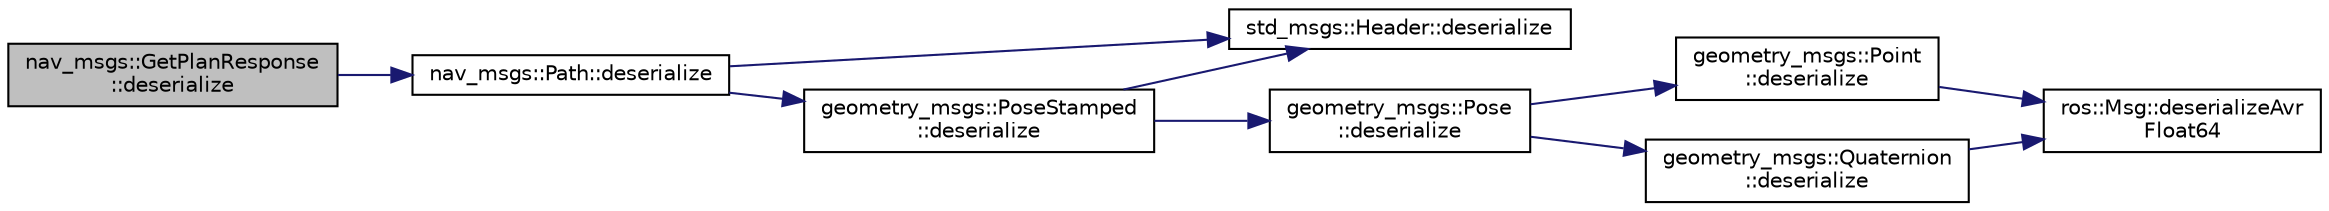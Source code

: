 digraph "nav_msgs::GetPlanResponse::deserialize"
{
  edge [fontname="Helvetica",fontsize="10",labelfontname="Helvetica",labelfontsize="10"];
  node [fontname="Helvetica",fontsize="10",shape=record];
  rankdir="LR";
  Node1 [label="nav_msgs::GetPlanResponse\l::deserialize",height=0.2,width=0.4,color="black", fillcolor="grey75", style="filled" fontcolor="black"];
  Node1 -> Node2 [color="midnightblue",fontsize="10",style="solid",fontname="Helvetica"];
  Node2 [label="nav_msgs::Path::deserialize",height=0.2,width=0.4,color="black", fillcolor="white", style="filled",URL="$classnav__msgs_1_1_path.html#a7e829619cd94cd99e564242e6f6309a0"];
  Node2 -> Node3 [color="midnightblue",fontsize="10",style="solid",fontname="Helvetica"];
  Node3 [label="std_msgs::Header::deserialize",height=0.2,width=0.4,color="black", fillcolor="white", style="filled",URL="$classstd__msgs_1_1_header.html#a077354cf11d752b6f4fc7c437ec29ac2"];
  Node2 -> Node4 [color="midnightblue",fontsize="10",style="solid",fontname="Helvetica"];
  Node4 [label="geometry_msgs::PoseStamped\l::deserialize",height=0.2,width=0.4,color="black", fillcolor="white", style="filled",URL="$classgeometry__msgs_1_1_pose_stamped.html#a5ece3f27129d8ccbf25566e8296e81e9"];
  Node4 -> Node3 [color="midnightblue",fontsize="10",style="solid",fontname="Helvetica"];
  Node4 -> Node5 [color="midnightblue",fontsize="10",style="solid",fontname="Helvetica"];
  Node5 [label="geometry_msgs::Pose\l::deserialize",height=0.2,width=0.4,color="black", fillcolor="white", style="filled",URL="$classgeometry__msgs_1_1_pose.html#a17f97030f8c390c1f4351ccafa0edec8"];
  Node5 -> Node6 [color="midnightblue",fontsize="10",style="solid",fontname="Helvetica"];
  Node6 [label="geometry_msgs::Point\l::deserialize",height=0.2,width=0.4,color="black", fillcolor="white", style="filled",URL="$classgeometry__msgs_1_1_point.html#a29b8448415203bbc983901c4e40df3cc"];
  Node6 -> Node7 [color="midnightblue",fontsize="10",style="solid",fontname="Helvetica"];
  Node7 [label="ros::Msg::deserializeAvr\lFloat64",height=0.2,width=0.4,color="black", fillcolor="white", style="filled",URL="$classros_1_1_msg.html#a8494fc1e864aa11612757ba107792b11",tooltip="This tricky function handles demoting a 64bit double to a 32bit float, so that AVR can understand mes..."];
  Node5 -> Node8 [color="midnightblue",fontsize="10",style="solid",fontname="Helvetica"];
  Node8 [label="geometry_msgs::Quaternion\l::deserialize",height=0.2,width=0.4,color="black", fillcolor="white", style="filled",URL="$classgeometry__msgs_1_1_quaternion.html#ad2925053e238e52d8fd9fd06a962a5a8"];
  Node8 -> Node7 [color="midnightblue",fontsize="10",style="solid",fontname="Helvetica"];
}
